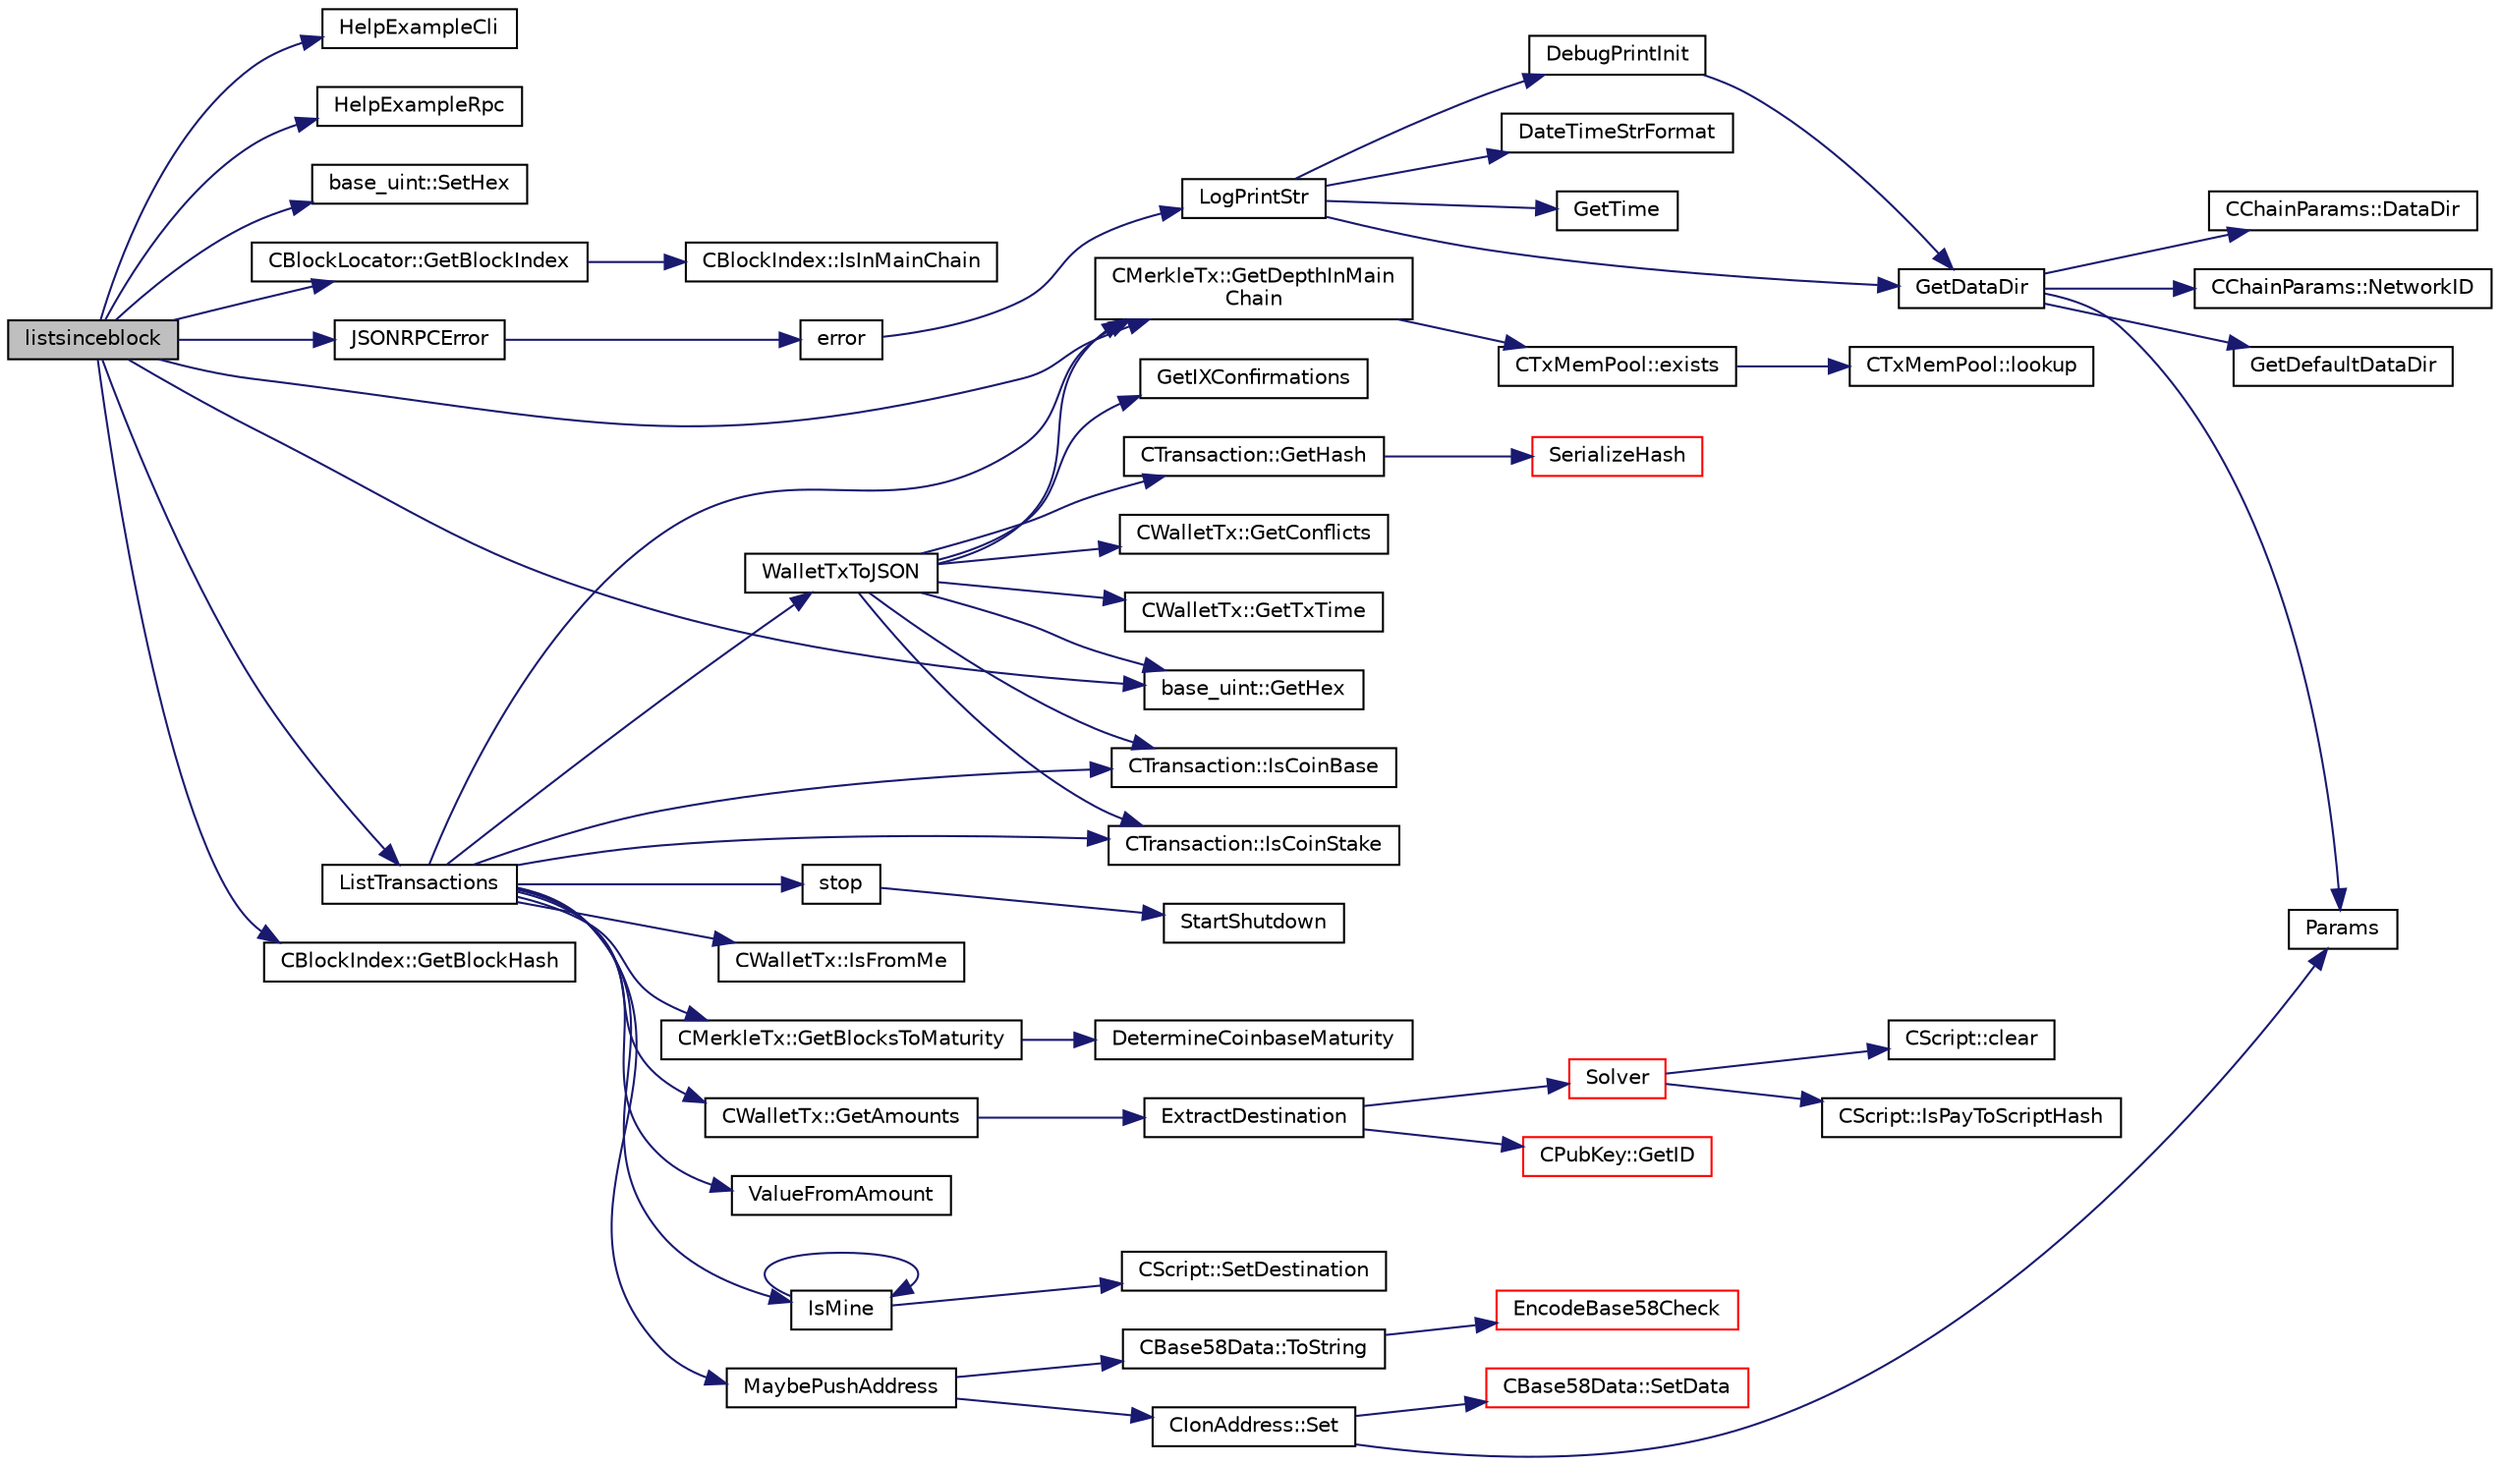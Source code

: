 digraph "listsinceblock"
{
  edge [fontname="Helvetica",fontsize="10",labelfontname="Helvetica",labelfontsize="10"];
  node [fontname="Helvetica",fontsize="10",shape=record];
  rankdir="LR";
  Node1065 [label="listsinceblock",height=0.2,width=0.4,color="black", fillcolor="grey75", style="filled", fontcolor="black"];
  Node1065 -> Node1066 [color="midnightblue",fontsize="10",style="solid",fontname="Helvetica"];
  Node1066 [label="HelpExampleCli",height=0.2,width=0.4,color="black", fillcolor="white", style="filled",URL="$d6/d76/rpcserver_8cpp.html#ac01ac6eab5467567ed0da106814e04ec"];
  Node1065 -> Node1067 [color="midnightblue",fontsize="10",style="solid",fontname="Helvetica"];
  Node1067 [label="HelpExampleRpc",height=0.2,width=0.4,color="black", fillcolor="white", style="filled",URL="$d6/d76/rpcserver_8cpp.html#a06ea60e24e5a1053a14a11b1009bf9ef"];
  Node1065 -> Node1068 [color="midnightblue",fontsize="10",style="solid",fontname="Helvetica"];
  Node1068 [label="base_uint::SetHex",height=0.2,width=0.4,color="black", fillcolor="white", style="filled",URL="$da/df7/classbase__uint.html#ade1a897fac931f28f54998c92c797228"];
  Node1065 -> Node1069 [color="midnightblue",fontsize="10",style="solid",fontname="Helvetica"];
  Node1069 [label="CBlockLocator::GetBlockIndex",height=0.2,width=0.4,color="black", fillcolor="white", style="filled",URL="$d6/dbc/class_c_block_locator.html#a9109609622705fe47ec42ecc71c59d48"];
  Node1069 -> Node1070 [color="midnightblue",fontsize="10",style="solid",fontname="Helvetica"];
  Node1070 [label="CBlockIndex::IsInMainChain",height=0.2,width=0.4,color="black", fillcolor="white", style="filled",URL="$d3/dbd/class_c_block_index.html#af4f055accf83016b226fd969e4de8fd7"];
  Node1065 -> Node1071 [color="midnightblue",fontsize="10",style="solid",fontname="Helvetica"];
  Node1071 [label="JSONRPCError",height=0.2,width=0.4,color="black", fillcolor="white", style="filled",URL="$d2/d30/rpcprotocol_8cpp.html#a17b1bb111ab339efc951929834766039"];
  Node1071 -> Node1072 [color="midnightblue",fontsize="10",style="solid",fontname="Helvetica"];
  Node1072 [label="error",height=0.2,width=0.4,color="black", fillcolor="white", style="filled",URL="$d8/d3c/util_8h.html#af8985880cf4ef26df0a5aa2ffcb76662"];
  Node1072 -> Node1073 [color="midnightblue",fontsize="10",style="solid",fontname="Helvetica"];
  Node1073 [label="LogPrintStr",height=0.2,width=0.4,color="black", fillcolor="white", style="filled",URL="$d8/d3c/util_8h.html#afd4c3002b2797c0560adddb6af3ca1da"];
  Node1073 -> Node1074 [color="midnightblue",fontsize="10",style="solid",fontname="Helvetica"];
  Node1074 [label="DebugPrintInit",height=0.2,width=0.4,color="black", fillcolor="white", style="filled",URL="$df/d2d/util_8cpp.html#a751ff5f21d880737811136b5e0bcea12"];
  Node1074 -> Node1075 [color="midnightblue",fontsize="10",style="solid",fontname="Helvetica"];
  Node1075 [label="GetDataDir",height=0.2,width=0.4,color="black", fillcolor="white", style="filled",URL="$df/d2d/util_8cpp.html#ab83866a054745d4b30a3948a1b44beba"];
  Node1075 -> Node1076 [color="midnightblue",fontsize="10",style="solid",fontname="Helvetica"];
  Node1076 [label="Params",height=0.2,width=0.4,color="black", fillcolor="white", style="filled",URL="$df/dbf/chainparams_8cpp.html#ace5c5b706d71a324a417dd2db394fd4a",tooltip="Return the currently selected parameters. "];
  Node1075 -> Node1077 [color="midnightblue",fontsize="10",style="solid",fontname="Helvetica"];
  Node1077 [label="CChainParams::NetworkID",height=0.2,width=0.4,color="black", fillcolor="white", style="filled",URL="$d1/d4f/class_c_chain_params.html#a90dc493ec0c0325c98c3ac06eb99862b"];
  Node1075 -> Node1078 [color="midnightblue",fontsize="10",style="solid",fontname="Helvetica"];
  Node1078 [label="GetDefaultDataDir",height=0.2,width=0.4,color="black", fillcolor="white", style="filled",URL="$df/d2d/util_8cpp.html#ab272995de020a3bcbf743be630e485c6"];
  Node1075 -> Node1079 [color="midnightblue",fontsize="10",style="solid",fontname="Helvetica"];
  Node1079 [label="CChainParams::DataDir",height=0.2,width=0.4,color="black", fillcolor="white", style="filled",URL="$d1/d4f/class_c_chain_params.html#a959488b5d8e6fe62857940b831d73a78"];
  Node1073 -> Node1075 [color="midnightblue",fontsize="10",style="solid",fontname="Helvetica"];
  Node1073 -> Node1080 [color="midnightblue",fontsize="10",style="solid",fontname="Helvetica"];
  Node1080 [label="DateTimeStrFormat",height=0.2,width=0.4,color="black", fillcolor="white", style="filled",URL="$df/d2d/util_8cpp.html#a749bc6776c8ec72d7c5e4dea56aee415"];
  Node1073 -> Node1081 [color="midnightblue",fontsize="10",style="solid",fontname="Helvetica"];
  Node1081 [label="GetTime",height=0.2,width=0.4,color="black", fillcolor="white", style="filled",URL="$df/d2d/util_8cpp.html#a46fac5fba8ba905b5f9acb364f5d8c6f"];
  Node1065 -> Node1082 [color="midnightblue",fontsize="10",style="solid",fontname="Helvetica"];
  Node1082 [label="CMerkleTx::GetDepthInMain\lChain",height=0.2,width=0.4,color="black", fillcolor="white", style="filled",URL="$d1/dff/class_c_merkle_tx.html#a887a9f1a0b7fc64b43e42cec76b38ef9"];
  Node1082 -> Node1083 [color="midnightblue",fontsize="10",style="solid",fontname="Helvetica"];
  Node1083 [label="CTxMemPool::exists",height=0.2,width=0.4,color="black", fillcolor="white", style="filled",URL="$db/d98/class_c_tx_mem_pool.html#a8b7a13b5289ab839d4460f41a7da9789"];
  Node1083 -> Node1084 [color="midnightblue",fontsize="10",style="solid",fontname="Helvetica"];
  Node1084 [label="CTxMemPool::lookup",height=0.2,width=0.4,color="black", fillcolor="white", style="filled",URL="$db/d98/class_c_tx_mem_pool.html#ad6d9966cdeb4b6586f7186e709b4e77e"];
  Node1065 -> Node1085 [color="midnightblue",fontsize="10",style="solid",fontname="Helvetica"];
  Node1085 [label="ListTransactions",height=0.2,width=0.4,color="black", fillcolor="white", style="filled",URL="$df/d1d/rpcwallet_8cpp.html#a460d931e7f098979bea783409c971d53"];
  Node1085 -> Node1086 [color="midnightblue",fontsize="10",style="solid",fontname="Helvetica"];
  Node1086 [label="CWalletTx::GetAmounts",height=0.2,width=0.4,color="black", fillcolor="white", style="filled",URL="$d6/d53/class_c_wallet_tx.html#a712d43025de0e667a5e06d3969dbea1f"];
  Node1086 -> Node1087 [color="midnightblue",fontsize="10",style="solid",fontname="Helvetica"];
  Node1087 [label="ExtractDestination",height=0.2,width=0.4,color="black", fillcolor="white", style="filled",URL="$dd/d0f/script_8cpp.html#a951f7e601746ae076afdf3169ecca2fc"];
  Node1087 -> Node1088 [color="midnightblue",fontsize="10",style="solid",fontname="Helvetica"];
  Node1088 [label="Solver",height=0.2,width=0.4,color="red", fillcolor="white", style="filled",URL="$dd/d0f/script_8cpp.html#a6ee6be50bff44464e905680c6fcee6dc"];
  Node1088 -> Node1089 [color="midnightblue",fontsize="10",style="solid",fontname="Helvetica"];
  Node1089 [label="CScript::IsPayToScriptHash",height=0.2,width=0.4,color="black", fillcolor="white", style="filled",URL="$d9/d4b/class_c_script.html#a0c3729c606d318923dc06f95d85a0971"];
  Node1088 -> Node1090 [color="midnightblue",fontsize="10",style="solid",fontname="Helvetica"];
  Node1090 [label="CScript::clear",height=0.2,width=0.4,color="black", fillcolor="white", style="filled",URL="$d9/d4b/class_c_script.html#a7b2baf842621f07c4939408acf63377c"];
  Node1087 -> Node1093 [color="midnightblue",fontsize="10",style="solid",fontname="Helvetica"];
  Node1093 [label="CPubKey::GetID",height=0.2,width=0.4,color="red", fillcolor="white", style="filled",URL="$da/d4e/class_c_pub_key.html#a2675f7e6f72eff68e7a5227289feb021"];
  Node1085 -> Node1097 [color="midnightblue",fontsize="10",style="solid",fontname="Helvetica"];
  Node1097 [label="CWalletTx::IsFromMe",height=0.2,width=0.4,color="black", fillcolor="white", style="filled",URL="$d6/d53/class_c_wallet_tx.html#a4b4fdec025af8171852c3eece1c2508f"];
  Node1085 -> Node1098 [color="midnightblue",fontsize="10",style="solid",fontname="Helvetica"];
  Node1098 [label="CTransaction::IsCoinStake",height=0.2,width=0.4,color="black", fillcolor="white", style="filled",URL="$df/d43/class_c_transaction.html#ace4278a41a296d40dcf5fb2b9cf007ec"];
  Node1085 -> Node1099 [color="midnightblue",fontsize="10",style="solid",fontname="Helvetica"];
  Node1099 [label="IsMine",height=0.2,width=0.4,color="black", fillcolor="white", style="filled",URL="$dd/d0f/script_8cpp.html#adc59cf67d903c1ba1ef225561b85bfce"];
  Node1099 -> Node1100 [color="midnightblue",fontsize="10",style="solid",fontname="Helvetica"];
  Node1100 [label="CScript::SetDestination",height=0.2,width=0.4,color="black", fillcolor="white", style="filled",URL="$d9/d4b/class_c_script.html#ad1b5a9077241aa06116040c4f1b7c31e"];
  Node1099 -> Node1099 [color="midnightblue",fontsize="10",style="solid",fontname="Helvetica"];
  Node1085 -> Node1101 [color="midnightblue",fontsize="10",style="solid",fontname="Helvetica"];
  Node1101 [label="MaybePushAddress",height=0.2,width=0.4,color="black", fillcolor="white", style="filled",URL="$df/d1d/rpcwallet_8cpp.html#a258c7a3dbf3fbf80ce4ab8c51d6842db"];
  Node1101 -> Node1102 [color="midnightblue",fontsize="10",style="solid",fontname="Helvetica"];
  Node1102 [label="CIonAddress::Set",height=0.2,width=0.4,color="black", fillcolor="white", style="filled",URL="$d1/de4/class_c_ion_address.html#a8379ddfd55055c0a9b57e7ee702eed0e"];
  Node1102 -> Node1103 [color="midnightblue",fontsize="10",style="solid",fontname="Helvetica"];
  Node1103 [label="CBase58Data::SetData",height=0.2,width=0.4,color="red", fillcolor="white", style="filled",URL="$d2/d08/class_c_base58_data.html#afab1c06a0a4f631fd889434a2bc48c27"];
  Node1102 -> Node1076 [color="midnightblue",fontsize="10",style="solid",fontname="Helvetica"];
  Node1101 -> Node1107 [color="midnightblue",fontsize="10",style="solid",fontname="Helvetica"];
  Node1107 [label="CBase58Data::ToString",height=0.2,width=0.4,color="black", fillcolor="white", style="filled",URL="$d2/d08/class_c_base58_data.html#a7dc91af403ca02694b3247b15604e220"];
  Node1107 -> Node1108 [color="midnightblue",fontsize="10",style="solid",fontname="Helvetica"];
  Node1108 [label="EncodeBase58Check",height=0.2,width=0.4,color="red", fillcolor="white", style="filled",URL="$db/d9c/base58_8cpp.html#ace9a5807ee51604f33044339f073ec76",tooltip="Encode a byte vector into a base58-encoded string, including checksum. "];
  Node1085 -> Node1111 [color="midnightblue",fontsize="10",style="solid",fontname="Helvetica"];
  Node1111 [label="ValueFromAmount",height=0.2,width=0.4,color="black", fillcolor="white", style="filled",URL="$d6/d76/rpcserver_8cpp.html#a577ce17add6d7e837a6e0653f8c048a1"];
  Node1085 -> Node1112 [color="midnightblue",fontsize="10",style="solid",fontname="Helvetica"];
  Node1112 [label="WalletTxToJSON",height=0.2,width=0.4,color="black", fillcolor="white", style="filled",URL="$df/d1d/rpcwallet_8cpp.html#a28e51f3edfce43e075603e9e315f40c4"];
  Node1112 -> Node1082 [color="midnightblue",fontsize="10",style="solid",fontname="Helvetica"];
  Node1112 -> Node1113 [color="midnightblue",fontsize="10",style="solid",fontname="Helvetica"];
  Node1113 [label="GetIXConfirmations",height=0.2,width=0.4,color="black", fillcolor="white", style="filled",URL="$df/d0a/main_8cpp.html#afb9aef5806c13c7a81fda9854f852155"];
  Node1112 -> Node1114 [color="midnightblue",fontsize="10",style="solid",fontname="Helvetica"];
  Node1114 [label="CTransaction::GetHash",height=0.2,width=0.4,color="black", fillcolor="white", style="filled",URL="$df/d43/class_c_transaction.html#a0b46d80e82ca324e82c2ce3fc1492bfa"];
  Node1114 -> Node1115 [color="midnightblue",fontsize="10",style="solid",fontname="Helvetica"];
  Node1115 [label="SerializeHash",height=0.2,width=0.4,color="red", fillcolor="white", style="filled",URL="$db/dfb/hash_8h.html#a6de694e43f17c62025c6883965b65e63"];
  Node1112 -> Node1117 [color="midnightblue",fontsize="10",style="solid",fontname="Helvetica"];
  Node1117 [label="CTransaction::IsCoinBase",height=0.2,width=0.4,color="black", fillcolor="white", style="filled",URL="$df/d43/class_c_transaction.html#a96256e8ac1bf79ad9c057e48c41132dd"];
  Node1112 -> Node1098 [color="midnightblue",fontsize="10",style="solid",fontname="Helvetica"];
  Node1112 -> Node1118 [color="midnightblue",fontsize="10",style="solid",fontname="Helvetica"];
  Node1118 [label="base_uint::GetHex",height=0.2,width=0.4,color="black", fillcolor="white", style="filled",URL="$da/df7/classbase__uint.html#ae5e7b7481de91ebead20eebd5d685441"];
  Node1112 -> Node1119 [color="midnightblue",fontsize="10",style="solid",fontname="Helvetica"];
  Node1119 [label="CWalletTx::GetConflicts",height=0.2,width=0.4,color="black", fillcolor="white", style="filled",URL="$d6/d53/class_c_wallet_tx.html#a127b064ab044a96158117ec8162188a7"];
  Node1112 -> Node1120 [color="midnightblue",fontsize="10",style="solid",fontname="Helvetica"];
  Node1120 [label="CWalletTx::GetTxTime",height=0.2,width=0.4,color="black", fillcolor="white", style="filled",URL="$d6/d53/class_c_wallet_tx.html#ab94368cf0553687d8f1fec5d2aaa1457"];
  Node1085 -> Node1082 [color="midnightblue",fontsize="10",style="solid",fontname="Helvetica"];
  Node1085 -> Node1121 [color="midnightblue",fontsize="10",style="solid",fontname="Helvetica"];
  Node1121 [label="stop",height=0.2,width=0.4,color="black", fillcolor="white", style="filled",URL="$d6/d76/rpcserver_8cpp.html#a7ed4eb27f00f40cee8c15108916e8d71"];
  Node1121 -> Node1122 [color="midnightblue",fontsize="10",style="solid",fontname="Helvetica"];
  Node1122 [label="StartShutdown",height=0.2,width=0.4,color="black", fillcolor="white", style="filled",URL="$d0/dc9/init_8cpp.html#ac7140c7327b1e6a8d46470b1cd0e8e1b"];
  Node1085 -> Node1117 [color="midnightblue",fontsize="10",style="solid",fontname="Helvetica"];
  Node1085 -> Node1123 [color="midnightblue",fontsize="10",style="solid",fontname="Helvetica"];
  Node1123 [label="CMerkleTx::GetBlocksToMaturity",height=0.2,width=0.4,color="black", fillcolor="white", style="filled",URL="$d1/dff/class_c_merkle_tx.html#a69ebd437f7b44169659c3527fe73b6ab"];
  Node1123 -> Node1124 [color="midnightblue",fontsize="10",style="solid",fontname="Helvetica"];
  Node1124 [label="DetermineCoinbaseMaturity",height=0.2,width=0.4,color="black", fillcolor="white", style="filled",URL="$d1/d08/proofs_8cpp.html#a97478c8207cae73889a6b1fbbc3c67e3",tooltip="Determine Coinbase Maturity (generally not a good idea - done so to increase speed) ..."];
  Node1065 -> Node1125 [color="midnightblue",fontsize="10",style="solid",fontname="Helvetica"];
  Node1125 [label="CBlockIndex::GetBlockHash",height=0.2,width=0.4,color="black", fillcolor="white", style="filled",URL="$d3/dbd/class_c_block_index.html#a98490a2788c65cdd6ae9002b004dd74c"];
  Node1065 -> Node1118 [color="midnightblue",fontsize="10",style="solid",fontname="Helvetica"];
}
